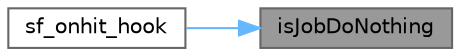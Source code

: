 digraph "isJobDoNothing"
{
 // LATEX_PDF_SIZE
  bgcolor="transparent";
  edge [fontname=Helvetica,fontsize=10,labelfontname=Helvetica,labelfontsize=10];
  node [fontname=Helvetica,fontsize=10,shape=box,height=0.2,width=0.4];
  rankdir="RL";
  Node1 [id="Node000001",label="isJobDoNothing",height=0.2,width=0.4,color="gray40", fillcolor="grey60", style="filled", fontcolor="black",tooltip=" "];
  Node1 -> Node2 [id="edge1_Node000001_Node000002",dir="back",color="steelblue1",style="solid",tooltip=" "];
  Node2 [id="Node000002",label="sf_onhit_hook",height=0.2,width=0.4,color="grey40", fillcolor="white", style="filled",URL="$sf__onhit__hook_8c.html#aefde32f4f9aa9831328593444c8811b9",tooltip=" "];
}
